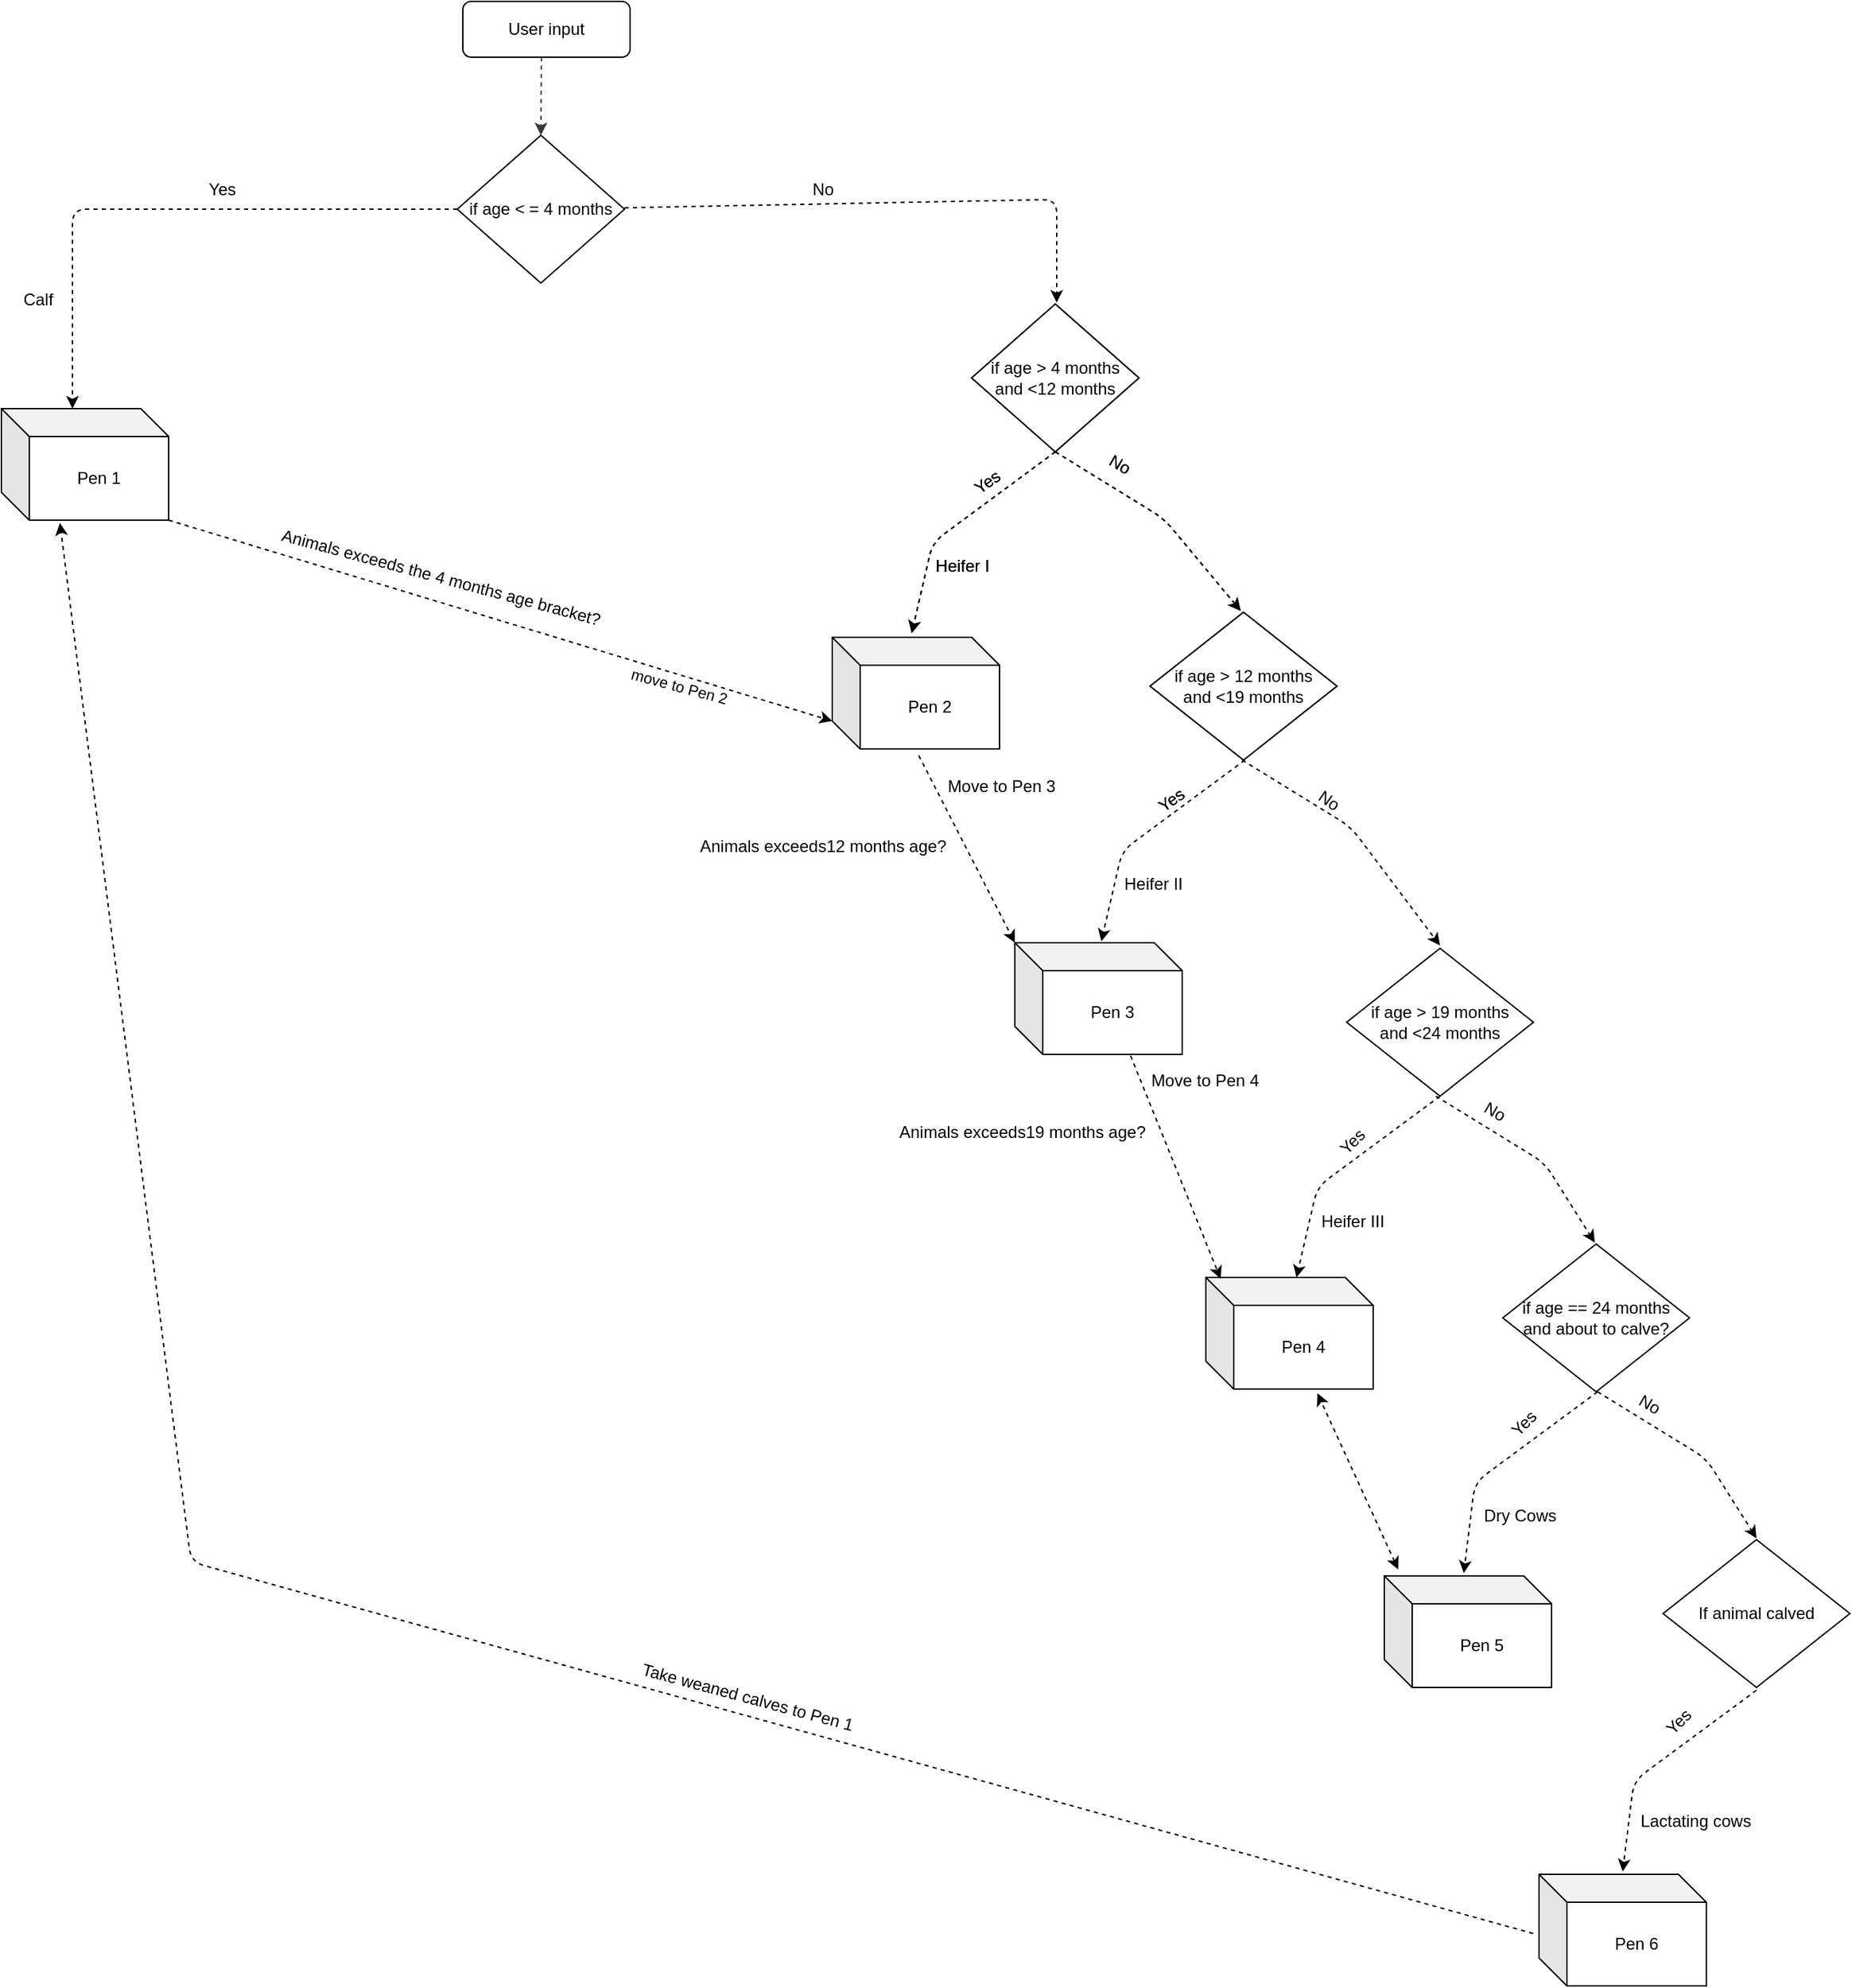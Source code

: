 <mxfile version="14.8.0" type="github">
  <diagram id="C5RBs43oDa-KdzZeNtuy" name="Page-1">
    <mxGraphModel dx="1497" dy="833" grid="0" gridSize="10" guides="1" tooltips="1" connect="1" arrows="1" fold="1" page="1" pageScale="1" pageWidth="4681" pageHeight="3300" math="0" shadow="0">
      <root>
        <mxCell id="WIyWlLk6GJQsqaUBKTNV-0" />
        <mxCell id="WIyWlLk6GJQsqaUBKTNV-1" parent="WIyWlLk6GJQsqaUBKTNV-0" />
        <mxCell id="8aOL3JUY5wuznuy4mqsb-60" value="" style="group" vertex="1" connectable="0" parent="WIyWlLk6GJQsqaUBKTNV-1">
          <mxGeometry x="40" y="10" width="1107" height="995" as="geometry" />
        </mxCell>
        <mxCell id="WIyWlLk6GJQsqaUBKTNV-3" value="User input" style="rounded=1;whiteSpace=wrap;html=1;fontSize=12;glass=0;strokeWidth=1;shadow=0;" parent="8aOL3JUY5wuznuy4mqsb-60" vertex="1">
          <mxGeometry x="331" width="120" height="40" as="geometry" />
        </mxCell>
        <mxCell id="8aOL3JUY5wuznuy4mqsb-8" value="" style="endArrow=classic;html=1;rounded=0;fillColor=#cdeb8b;strokeColor=#36393d;dashed=1;" edge="1" parent="8aOL3JUY5wuznuy4mqsb-60">
          <mxGeometry width="50" height="50" relative="1" as="geometry">
            <mxPoint x="387.38" y="40" as="sourcePoint" />
            <mxPoint x="387" y="96" as="targetPoint" />
          </mxGeometry>
        </mxCell>
        <mxCell id="8aOL3JUY5wuznuy4mqsb-10" value="Yes" style="text;html=1;align=center;verticalAlign=middle;resizable=0;points=[];autosize=1;strokeColor=none;" vertex="1" parent="8aOL3JUY5wuznuy4mqsb-60">
          <mxGeometry x="143" y="126" width="30" height="18" as="geometry" />
        </mxCell>
        <mxCell id="8aOL3JUY5wuznuy4mqsb-12" value="if age &amp;lt; = 4 months" style="rhombus;whiteSpace=wrap;html=1;" vertex="1" parent="8aOL3JUY5wuznuy4mqsb-60">
          <mxGeometry x="327" y="96" width="120" height="106" as="geometry" />
        </mxCell>
        <mxCell id="8aOL3JUY5wuznuy4mqsb-13" value="" style="endArrow=classic;html=1;shadow=0;strokeWidth=1;dashed=1;exitX=0;exitY=0.5;exitDx=0;exitDy=0;" edge="1" parent="8aOL3JUY5wuznuy4mqsb-60" source="8aOL3JUY5wuznuy4mqsb-12">
          <mxGeometry width="50" height="50" relative="1" as="geometry">
            <mxPoint x="102" y="312" as="sourcePoint" />
            <mxPoint x="51" y="292" as="targetPoint" />
            <Array as="points">
              <mxPoint x="51" y="149" />
            </Array>
          </mxGeometry>
        </mxCell>
        <mxCell id="8aOL3JUY5wuznuy4mqsb-15" value="Calf" style="text;html=1;align=center;verticalAlign=middle;resizable=0;points=[];autosize=1;strokeColor=none;" vertex="1" parent="8aOL3JUY5wuznuy4mqsb-60">
          <mxGeometry x="10" y="205" width="32" height="18" as="geometry" />
        </mxCell>
        <mxCell id="8aOL3JUY5wuznuy4mqsb-16" value="" style="endArrow=classic;html=1;shadow=0;dashed=1;strokeColor=#000000;strokeWidth=1;" edge="1" parent="8aOL3JUY5wuznuy4mqsb-60">
          <mxGeometry width="50" height="50" relative="1" as="geometry">
            <mxPoint x="447" y="148" as="sourcePoint" />
            <mxPoint x="757" y="216" as="targetPoint" />
            <Array as="points">
              <mxPoint x="757" y="142" />
            </Array>
          </mxGeometry>
        </mxCell>
        <mxCell id="8aOL3JUY5wuznuy4mqsb-17" value="No" style="text;html=1;align=center;verticalAlign=middle;resizable=0;points=[];autosize=1;strokeColor=none;" vertex="1" parent="8aOL3JUY5wuznuy4mqsb-60">
          <mxGeometry x="576" y="126" width="26" height="18" as="geometry" />
        </mxCell>
        <mxCell id="8aOL3JUY5wuznuy4mqsb-18" value="Pen 1" style="shape=cube;whiteSpace=wrap;html=1;boundedLbl=1;backgroundOutline=1;darkOpacity=0.05;darkOpacity2=0.1;" vertex="1" parent="8aOL3JUY5wuznuy4mqsb-60">
          <mxGeometry y="292" width="120" height="80" as="geometry" />
        </mxCell>
        <mxCell id="8aOL3JUY5wuznuy4mqsb-19" value="&lt;div&gt;if age &amp;gt; 4 months&lt;/div&gt;&lt;div&gt;and &amp;lt;12 months&lt;br&gt;&lt;/div&gt;" style="rhombus;whiteSpace=wrap;html=1;" vertex="1" parent="8aOL3JUY5wuznuy4mqsb-60">
          <mxGeometry x="696" y="217" width="120" height="106" as="geometry" />
        </mxCell>
        <mxCell id="8aOL3JUY5wuznuy4mqsb-21" value="" style="endArrow=classic;html=1;shadow=0;dashed=1;strokeColor=#000000;strokeWidth=1;exitX=0.5;exitY=1;exitDx=0;exitDy=0;" edge="1" parent="8aOL3JUY5wuznuy4mqsb-60" source="8aOL3JUY5wuznuy4mqsb-19">
          <mxGeometry width="50" height="50" relative="1" as="geometry">
            <mxPoint x="756" y="328" as="sourcePoint" />
            <mxPoint x="653" y="453" as="targetPoint" />
            <Array as="points">
              <mxPoint x="668" y="388" />
            </Array>
          </mxGeometry>
        </mxCell>
        <mxCell id="8aOL3JUY5wuznuy4mqsb-22" value="Yes" style="text;html=1;align=center;verticalAlign=middle;resizable=0;points=[];autosize=1;strokeColor=none;rotation=-35;" vertex="1" parent="8aOL3JUY5wuznuy4mqsb-60">
          <mxGeometry x="692" y="336" width="30" height="18" as="geometry" />
        </mxCell>
        <mxCell id="8aOL3JUY5wuznuy4mqsb-24" value="Pen 2" style="shape=cube;whiteSpace=wrap;html=1;boundedLbl=1;backgroundOutline=1;darkOpacity=0.05;darkOpacity2=0.1;" vertex="1" parent="8aOL3JUY5wuznuy4mqsb-60">
          <mxGeometry x="596" y="456" width="120" height="80" as="geometry" />
        </mxCell>
        <mxCell id="8aOL3JUY5wuznuy4mqsb-25" value="Heifer I" style="text;html=1;align=center;verticalAlign=middle;resizable=0;points=[];autosize=1;strokeColor=none;" vertex="1" parent="8aOL3JUY5wuznuy4mqsb-60">
          <mxGeometry x="664.5" y="396" width="49" height="18" as="geometry" />
        </mxCell>
        <mxCell id="8aOL3JUY5wuznuy4mqsb-26" value="" style="endArrow=classic;html=1;shadow=0;dashed=1;strokeColor=#000000;strokeWidth=1;exitX=0.5;exitY=1;exitDx=0;exitDy=0;" edge="1" parent="8aOL3JUY5wuznuy4mqsb-60" source="8aOL3JUY5wuznuy4mqsb-19">
          <mxGeometry width="50" height="50" relative="1" as="geometry">
            <mxPoint x="866" y="475" as="sourcePoint" />
            <mxPoint x="889" y="437" as="targetPoint" />
            <Array as="points">
              <mxPoint x="834" y="371" />
            </Array>
          </mxGeometry>
        </mxCell>
        <mxCell id="8aOL3JUY5wuznuy4mqsb-27" value="No" style="text;html=1;align=center;verticalAlign=middle;resizable=0;points=[];autosize=1;strokeColor=none;rotation=30;" vertex="1" parent="8aOL3JUY5wuznuy4mqsb-60">
          <mxGeometry x="789" y="323" width="26" height="18" as="geometry" />
        </mxCell>
        <mxCell id="8aOL3JUY5wuznuy4mqsb-28" value="&lt;div&gt;if age &amp;gt; 12 months&lt;/div&gt;&lt;div&gt;and &amp;lt;19 months&lt;br&gt;&lt;/div&gt;" style="rhombus;whiteSpace=wrap;html=1;" vertex="1" parent="8aOL3JUY5wuznuy4mqsb-60">
          <mxGeometry x="824" y="438" width="134" height="106" as="geometry" />
        </mxCell>
        <mxCell id="8aOL3JUY5wuznuy4mqsb-29" value="" style="endArrow=classic;html=1;shadow=0;dashed=1;strokeColor=#000000;strokeWidth=1;exitX=0.5;exitY=1;exitDx=0;exitDy=0;" edge="1" parent="8aOL3JUY5wuznuy4mqsb-60">
          <mxGeometry width="50" height="50" relative="1" as="geometry">
            <mxPoint x="892" y="544.0" as="sourcePoint" />
            <mxPoint x="789" y="674.0" as="targetPoint" />
            <Array as="points">
              <mxPoint x="804" y="609" />
            </Array>
          </mxGeometry>
        </mxCell>
        <mxCell id="8aOL3JUY5wuznuy4mqsb-30" value="Yes" style="text;html=1;align=center;verticalAlign=middle;resizable=0;points=[];autosize=1;strokeColor=none;rotation=-35;" vertex="1" parent="8aOL3JUY5wuznuy4mqsb-60">
          <mxGeometry x="824" y="564" width="30" height="18" as="geometry" />
        </mxCell>
        <mxCell id="8aOL3JUY5wuznuy4mqsb-31" value="Pen 3" style="shape=cube;whiteSpace=wrap;html=1;boundedLbl=1;backgroundOutline=1;darkOpacity=0.05;darkOpacity2=0.1;" vertex="1" parent="8aOL3JUY5wuznuy4mqsb-60">
          <mxGeometry x="727" y="675" width="120" height="80" as="geometry" />
        </mxCell>
        <mxCell id="8aOL3JUY5wuznuy4mqsb-32" value="" style="endArrow=classic;html=1;shadow=0;dashed=1;strokeColor=#000000;strokeWidth=1;exitX=1;exitY=1;exitDx=0;exitDy=0;exitPerimeter=0;entryX=0;entryY=0;entryDx=0;entryDy=60;entryPerimeter=0;" edge="1" parent="8aOL3JUY5wuznuy4mqsb-60" source="8aOL3JUY5wuznuy4mqsb-18" target="8aOL3JUY5wuznuy4mqsb-24">
          <mxGeometry width="50" height="50" relative="1" as="geometry">
            <mxPoint x="139" y="368" as="sourcePoint" />
            <mxPoint x="480" y="456" as="targetPoint" />
          </mxGeometry>
        </mxCell>
        <mxCell id="8aOL3JUY5wuznuy4mqsb-38" value="move to Pen 2" style="edgeLabel;html=1;align=center;verticalAlign=middle;resizable=0;points=[];rotation=15;" vertex="1" connectable="0" parent="8aOL3JUY5wuznuy4mqsb-32">
          <mxGeometry x="0.218" y="-2" relative="1" as="geometry">
            <mxPoint x="76" y="29" as="offset" />
          </mxGeometry>
        </mxCell>
        <mxCell id="8aOL3JUY5wuznuy4mqsb-33" value="Animals exceeds the 4 months age bracket?" style="text;html=1;align=center;verticalAlign=middle;resizable=0;points=[];autosize=1;strokeColor=none;rotation=15;" vertex="1" parent="8aOL3JUY5wuznuy4mqsb-60">
          <mxGeometry x="188" y="404" width="253" height="18" as="geometry" />
        </mxCell>
        <mxCell id="8aOL3JUY5wuznuy4mqsb-34" value="" style="endArrow=classic;html=1;shadow=0;dashed=1;strokeColor=#000000;strokeWidth=1;exitX=0.5;exitY=1;exitDx=0;exitDy=0;" edge="1" parent="8aOL3JUY5wuznuy4mqsb-60">
          <mxGeometry width="50" height="50" relative="1" as="geometry">
            <mxPoint x="890" y="544.0" as="sourcePoint" />
            <mxPoint x="1032" y="677" as="targetPoint" />
            <Array as="points">
              <mxPoint x="968" y="592" />
            </Array>
          </mxGeometry>
        </mxCell>
        <mxCell id="8aOL3JUY5wuznuy4mqsb-35" value="Heifer II" style="text;html=1;align=center;verticalAlign=middle;resizable=0;points=[];autosize=1;strokeColor=none;" vertex="1" parent="8aOL3JUY5wuznuy4mqsb-60">
          <mxGeometry x="800" y="624" width="52" height="18" as="geometry" />
        </mxCell>
        <mxCell id="8aOL3JUY5wuznuy4mqsb-36" value="&lt;div&gt;if age &amp;gt; 19 months&lt;/div&gt;&lt;div&gt;and &amp;lt;24 months&lt;br&gt;&lt;/div&gt;" style="rhombus;whiteSpace=wrap;html=1;" vertex="1" parent="8aOL3JUY5wuznuy4mqsb-60">
          <mxGeometry x="965" y="679" width="134" height="106" as="geometry" />
        </mxCell>
        <mxCell id="8aOL3JUY5wuznuy4mqsb-37" value="" style="endArrow=classic;html=1;shadow=0;dashed=1;strokeColor=#000000;strokeWidth=1;exitX=0.517;exitY=1.059;exitDx=0;exitDy=0;exitPerimeter=0;" edge="1" parent="8aOL3JUY5wuznuy4mqsb-60" source="8aOL3JUY5wuznuy4mqsb-24">
          <mxGeometry width="50" height="50" relative="1" as="geometry">
            <mxPoint x="613" y="647" as="sourcePoint" />
            <mxPoint x="727" y="675" as="targetPoint" />
          </mxGeometry>
        </mxCell>
        <mxCell id="8aOL3JUY5wuznuy4mqsb-39" value="Animals exceeds12 months age?" style="text;html=1;align=center;verticalAlign=middle;resizable=0;points=[];autosize=1;strokeColor=none;rotation=0;" vertex="1" parent="8aOL3JUY5wuznuy4mqsb-60">
          <mxGeometry x="492" y="597" width="194" height="18" as="geometry" />
        </mxCell>
        <mxCell id="8aOL3JUY5wuznuy4mqsb-40" value="Move to Pen 3" style="text;html=1;align=center;verticalAlign=middle;resizable=0;points=[];autosize=1;strokeColor=none;" vertex="1" parent="8aOL3JUY5wuznuy4mqsb-60">
          <mxGeometry x="674" y="554" width="86" height="18" as="geometry" />
        </mxCell>
        <mxCell id="8aOL3JUY5wuznuy4mqsb-41" value="No" style="text;html=1;align=center;verticalAlign=middle;resizable=0;points=[];autosize=1;strokeColor=none;rotation=35;" vertex="1" parent="8aOL3JUY5wuznuy4mqsb-60">
          <mxGeometry x="939" y="564" width="26" height="18" as="geometry" />
        </mxCell>
        <mxCell id="8aOL3JUY5wuznuy4mqsb-42" value="" style="endArrow=classic;html=1;shadow=0;dashed=1;strokeColor=#000000;strokeWidth=1;exitX=0.5;exitY=1;exitDx=0;exitDy=0;" edge="1" parent="8aOL3JUY5wuznuy4mqsb-60">
          <mxGeometry width="50" height="50" relative="1" as="geometry">
            <mxPoint x="1032" y="785.0" as="sourcePoint" />
            <mxPoint x="929" y="915.0" as="targetPoint" />
            <Array as="points">
              <mxPoint x="944" y="850" />
            </Array>
          </mxGeometry>
        </mxCell>
        <mxCell id="8aOL3JUY5wuznuy4mqsb-43" value="Yes" style="text;html=1;align=center;verticalAlign=middle;resizable=0;points=[];autosize=1;strokeColor=none;rotation=-45;" vertex="1" parent="8aOL3JUY5wuznuy4mqsb-60">
          <mxGeometry x="954" y="809" width="30" height="18" as="geometry" />
        </mxCell>
        <mxCell id="8aOL3JUY5wuznuy4mqsb-44" value="Pen 4" style="shape=cube;whiteSpace=wrap;html=1;boundedLbl=1;backgroundOutline=1;darkOpacity=0.05;darkOpacity2=0.1;" vertex="1" parent="8aOL3JUY5wuznuy4mqsb-60">
          <mxGeometry x="864" y="915" width="120" height="80" as="geometry" />
        </mxCell>
        <mxCell id="8aOL3JUY5wuznuy4mqsb-45" value="Heifer III" style="text;html=1;align=center;verticalAlign=middle;resizable=0;points=[];autosize=1;strokeColor=none;" vertex="1" parent="8aOL3JUY5wuznuy4mqsb-60">
          <mxGeometry x="941.5" y="866" width="55" height="18" as="geometry" />
        </mxCell>
        <mxCell id="8aOL3JUY5wuznuy4mqsb-46" value="" style="endArrow=classic;html=1;shadow=0;dashed=1;strokeColor=#000000;strokeWidth=1;exitX=0.5;exitY=1;exitDx=0;exitDy=0;" edge="1" parent="8aOL3JUY5wuznuy4mqsb-60">
          <mxGeometry width="50" height="50" relative="1" as="geometry">
            <mxPoint x="1029.0" y="785.0" as="sourcePoint" />
            <mxPoint x="1143" y="890" as="targetPoint" />
            <Array as="points">
              <mxPoint x="1107" y="833" />
            </Array>
          </mxGeometry>
        </mxCell>
        <mxCell id="8aOL3JUY5wuznuy4mqsb-47" value="No" style="text;html=1;align=center;verticalAlign=middle;resizable=0;points=[];autosize=1;strokeColor=none;rotation=30;" vertex="1" parent="8aOL3JUY5wuznuy4mqsb-60">
          <mxGeometry x="1058" y="787" width="26" height="18" as="geometry" />
        </mxCell>
        <mxCell id="8aOL3JUY5wuznuy4mqsb-50" value="&lt;div&gt;if age &amp;gt; 4 months&lt;/div&gt;&lt;div&gt;and &amp;lt;12 months&lt;br&gt;&lt;/div&gt;" style="rhombus;whiteSpace=wrap;html=1;" vertex="1" parent="8aOL3JUY5wuznuy4mqsb-60">
          <mxGeometry x="696" y="217" width="120" height="106" as="geometry" />
        </mxCell>
        <mxCell id="8aOL3JUY5wuznuy4mqsb-51" value="Yes" style="text;html=1;align=center;verticalAlign=middle;resizable=0;points=[];autosize=1;strokeColor=none;rotation=-35;" vertex="1" parent="8aOL3JUY5wuznuy4mqsb-60">
          <mxGeometry x="692" y="336" width="30" height="18" as="geometry" />
        </mxCell>
        <mxCell id="8aOL3JUY5wuznuy4mqsb-52" value="" style="endArrow=classic;html=1;shadow=0;dashed=1;strokeColor=#000000;strokeWidth=1;exitX=0.5;exitY=1;exitDx=0;exitDy=0;" edge="1" source="8aOL3JUY5wuznuy4mqsb-50" parent="8aOL3JUY5wuznuy4mqsb-60">
          <mxGeometry width="50" height="50" relative="1" as="geometry">
            <mxPoint x="756" y="328" as="sourcePoint" />
            <mxPoint x="653" y="453.0" as="targetPoint" />
            <Array as="points">
              <mxPoint x="668" y="388" />
            </Array>
          </mxGeometry>
        </mxCell>
        <mxCell id="8aOL3JUY5wuznuy4mqsb-53" value="Heifer I" style="text;html=1;align=center;verticalAlign=middle;resizable=0;points=[];autosize=1;strokeColor=none;" vertex="1" parent="8aOL3JUY5wuznuy4mqsb-60">
          <mxGeometry x="664.5" y="396" width="49" height="18" as="geometry" />
        </mxCell>
        <mxCell id="8aOL3JUY5wuznuy4mqsb-54" value="No" style="text;html=1;align=center;verticalAlign=middle;resizable=0;points=[];autosize=1;strokeColor=none;rotation=30;" vertex="1" parent="8aOL3JUY5wuznuy4mqsb-60">
          <mxGeometry x="789" y="323" width="26" height="18" as="geometry" />
        </mxCell>
        <mxCell id="8aOL3JUY5wuznuy4mqsb-55" value="" style="endArrow=classic;html=1;shadow=0;dashed=1;strokeColor=#000000;strokeWidth=1;exitX=0.5;exitY=1;exitDx=0;exitDy=0;" edge="1" source="8aOL3JUY5wuznuy4mqsb-50" parent="8aOL3JUY5wuznuy4mqsb-60">
          <mxGeometry width="50" height="50" relative="1" as="geometry">
            <mxPoint x="866" y="475" as="sourcePoint" />
            <mxPoint x="889" y="437" as="targetPoint" />
            <Array as="points">
              <mxPoint x="834" y="371" />
            </Array>
          </mxGeometry>
        </mxCell>
        <mxCell id="8aOL3JUY5wuznuy4mqsb-56" value="&lt;div&gt;if age &amp;gt; 12 months&lt;/div&gt;&lt;div&gt;and &amp;lt;19 months&lt;br&gt;&lt;/div&gt;" style="rhombus;whiteSpace=wrap;html=1;" vertex="1" parent="8aOL3JUY5wuznuy4mqsb-60">
          <mxGeometry x="824" y="438" width="134" height="106" as="geometry" />
        </mxCell>
        <mxCell id="8aOL3JUY5wuznuy4mqsb-57" value="Yes" style="text;html=1;align=center;verticalAlign=middle;resizable=0;points=[];autosize=1;strokeColor=none;rotation=-35;" vertex="1" parent="8aOL3JUY5wuznuy4mqsb-60">
          <mxGeometry x="824" y="564" width="30" height="18" as="geometry" />
        </mxCell>
        <mxCell id="8aOL3JUY5wuznuy4mqsb-62" value="Animals exceeds19 months age?" style="text;html=1;align=center;verticalAlign=middle;resizable=0;points=[];autosize=1;strokeColor=none;rotation=0;" vertex="1" parent="8aOL3JUY5wuznuy4mqsb-60">
          <mxGeometry x="635" y="802" width="194" height="18" as="geometry" />
        </mxCell>
        <mxCell id="8aOL3JUY5wuznuy4mqsb-63" value="Move to Pen 4" style="text;html=1;align=center;verticalAlign=middle;resizable=0;points=[];autosize=1;strokeColor=none;" vertex="1" parent="8aOL3JUY5wuznuy4mqsb-60">
          <mxGeometry x="820" y="765" width="86" height="18" as="geometry" />
        </mxCell>
        <mxCell id="8aOL3JUY5wuznuy4mqsb-61" value="" style="endArrow=classic;html=1;shadow=0;dashed=1;strokeColor=#000000;strokeWidth=1;exitX=0.517;exitY=1.059;exitDx=0;exitDy=0;exitPerimeter=0;entryX=0.088;entryY=0.012;entryDx=0;entryDy=0;entryPerimeter=0;" edge="1" parent="WIyWlLk6GJQsqaUBKTNV-1" target="8aOL3JUY5wuznuy4mqsb-44">
          <mxGeometry width="50" height="50" relative="1" as="geometry">
            <mxPoint x="850" y="766" as="sourcePoint" />
            <mxPoint x="918.96" y="900.28" as="targetPoint" />
          </mxGeometry>
        </mxCell>
        <mxCell id="8aOL3JUY5wuznuy4mqsb-64" value="&lt;div&gt;if age == 24 months&lt;/div&gt;&lt;div&gt;and about to calve?&lt;br&gt;&lt;/div&gt;" style="rhombus;whiteSpace=wrap;html=1;" vertex="1" parent="WIyWlLk6GJQsqaUBKTNV-1">
          <mxGeometry x="1117" y="901" width="134" height="106" as="geometry" />
        </mxCell>
        <mxCell id="8aOL3JUY5wuznuy4mqsb-65" value="" style="endArrow=classic;html=1;shadow=0;dashed=1;strokeColor=#000000;strokeWidth=1;exitX=0.5;exitY=1;exitDx=0;exitDy=0;" edge="1" parent="WIyWlLk6GJQsqaUBKTNV-1">
          <mxGeometry width="50" height="50" relative="1" as="geometry">
            <mxPoint x="1185" y="1007.0" as="sourcePoint" />
            <mxPoint x="1089" y="1137" as="targetPoint" />
            <Array as="points">
              <mxPoint x="1097" y="1072" />
            </Array>
          </mxGeometry>
        </mxCell>
        <mxCell id="8aOL3JUY5wuznuy4mqsb-66" value="Yes" style="text;html=1;align=center;verticalAlign=middle;resizable=0;points=[];autosize=1;strokeColor=none;rotation=-45;" vertex="1" parent="WIyWlLk6GJQsqaUBKTNV-1">
          <mxGeometry x="1117" y="1021" width="30" height="18" as="geometry" />
        </mxCell>
        <mxCell id="8aOL3JUY5wuznuy4mqsb-67" value="Pen 5" style="shape=cube;whiteSpace=wrap;html=1;boundedLbl=1;backgroundOutline=1;darkOpacity=0.05;darkOpacity2=0.1;" vertex="1" parent="WIyWlLk6GJQsqaUBKTNV-1">
          <mxGeometry x="1032" y="1139" width="120" height="80" as="geometry" />
        </mxCell>
        <mxCell id="8aOL3JUY5wuznuy4mqsb-68" value="Dry Cows" style="text;html=1;align=center;verticalAlign=middle;resizable=0;points=[];autosize=1;strokeColor=none;" vertex="1" parent="WIyWlLk6GJQsqaUBKTNV-1">
          <mxGeometry x="1097" y="1087" width="63" height="18" as="geometry" />
        </mxCell>
        <mxCell id="8aOL3JUY5wuznuy4mqsb-71" value="" style="endArrow=classic;startArrow=classic;html=1;shadow=0;dashed=1;strokeColor=#000000;strokeWidth=1;exitX=0.083;exitY=-0.058;exitDx=0;exitDy=0;exitPerimeter=0;" edge="1" parent="WIyWlLk6GJQsqaUBKTNV-1" source="8aOL3JUY5wuznuy4mqsb-67">
          <mxGeometry width="50" height="50" relative="1" as="geometry">
            <mxPoint x="970" y="1100" as="sourcePoint" />
            <mxPoint x="984" y="1008" as="targetPoint" />
          </mxGeometry>
        </mxCell>
        <mxCell id="8aOL3JUY5wuznuy4mqsb-72" value="" style="endArrow=classic;html=1;shadow=0;dashed=1;strokeColor=#000000;strokeWidth=1;exitX=0.5;exitY=1;exitDx=0;exitDy=0;" edge="1" parent="WIyWlLk6GJQsqaUBKTNV-1">
          <mxGeometry width="50" height="50" relative="1" as="geometry">
            <mxPoint x="1185.0" y="1007.0" as="sourcePoint" />
            <mxPoint x="1299" y="1112" as="targetPoint" />
            <Array as="points">
              <mxPoint x="1263" y="1055" />
            </Array>
          </mxGeometry>
        </mxCell>
        <mxCell id="8aOL3JUY5wuznuy4mqsb-73" value="No" style="text;html=1;align=center;verticalAlign=middle;resizable=0;points=[];autosize=1;strokeColor=none;rotation=30;" vertex="1" parent="WIyWlLk6GJQsqaUBKTNV-1">
          <mxGeometry x="1209" y="1007" width="26" height="18" as="geometry" />
        </mxCell>
        <mxCell id="8aOL3JUY5wuznuy4mqsb-74" value="If animal calved" style="rhombus;whiteSpace=wrap;html=1;" vertex="1" parent="WIyWlLk6GJQsqaUBKTNV-1">
          <mxGeometry x="1232" y="1113" width="134" height="106" as="geometry" />
        </mxCell>
        <mxCell id="8aOL3JUY5wuznuy4mqsb-75" value="" style="endArrow=classic;html=1;shadow=0;dashed=1;strokeColor=#000000;strokeWidth=1;exitX=0.5;exitY=1;exitDx=0;exitDy=0;" edge="1" parent="WIyWlLk6GJQsqaUBKTNV-1">
          <mxGeometry width="50" height="50" relative="1" as="geometry">
            <mxPoint x="1299" y="1221.0" as="sourcePoint" />
            <mxPoint x="1203" y="1351" as="targetPoint" />
            <Array as="points">
              <mxPoint x="1211" y="1286" />
            </Array>
          </mxGeometry>
        </mxCell>
        <mxCell id="8aOL3JUY5wuznuy4mqsb-76" value="Yes" style="text;html=1;align=center;verticalAlign=middle;resizable=0;points=[];autosize=1;strokeColor=none;rotation=-45;" vertex="1" parent="WIyWlLk6GJQsqaUBKTNV-1">
          <mxGeometry x="1228" y="1235" width="30" height="18" as="geometry" />
        </mxCell>
        <mxCell id="8aOL3JUY5wuznuy4mqsb-77" value="Pen 6" style="shape=cube;whiteSpace=wrap;html=1;boundedLbl=1;backgroundOutline=1;darkOpacity=0.05;darkOpacity2=0.1;" vertex="1" parent="WIyWlLk6GJQsqaUBKTNV-1">
          <mxGeometry x="1143" y="1353" width="120" height="80" as="geometry" />
        </mxCell>
        <mxCell id="8aOL3JUY5wuznuy4mqsb-78" value="Lactating cows" style="text;html=1;align=center;verticalAlign=middle;resizable=0;points=[];autosize=1;strokeColor=none;" vertex="1" parent="WIyWlLk6GJQsqaUBKTNV-1">
          <mxGeometry x="1209" y="1306" width="92" height="18" as="geometry" />
        </mxCell>
        <mxCell id="8aOL3JUY5wuznuy4mqsb-79" value="" style="endArrow=classic;html=1;shadow=0;dashed=1;strokeColor=#000000;strokeWidth=1;exitX=-0.035;exitY=0.53;exitDx=0;exitDy=0;exitPerimeter=0;" edge="1" parent="WIyWlLk6GJQsqaUBKTNV-1" source="8aOL3JUY5wuznuy4mqsb-77">
          <mxGeometry width="50" height="50" relative="1" as="geometry">
            <mxPoint x="1043" y="1418" as="sourcePoint" />
            <mxPoint x="82" y="384" as="targetPoint" />
            <Array as="points">
              <mxPoint x="176" y="1129" />
            </Array>
          </mxGeometry>
        </mxCell>
        <mxCell id="8aOL3JUY5wuznuy4mqsb-80" value="Take weaned calves to Pen 1" style="text;html=1;align=center;verticalAlign=middle;resizable=0;points=[];autosize=1;strokeColor=none;rotation=15;" vertex="1" parent="WIyWlLk6GJQsqaUBKTNV-1">
          <mxGeometry x="490" y="1217" width="169" height="18" as="geometry" />
        </mxCell>
      </root>
    </mxGraphModel>
  </diagram>
</mxfile>
